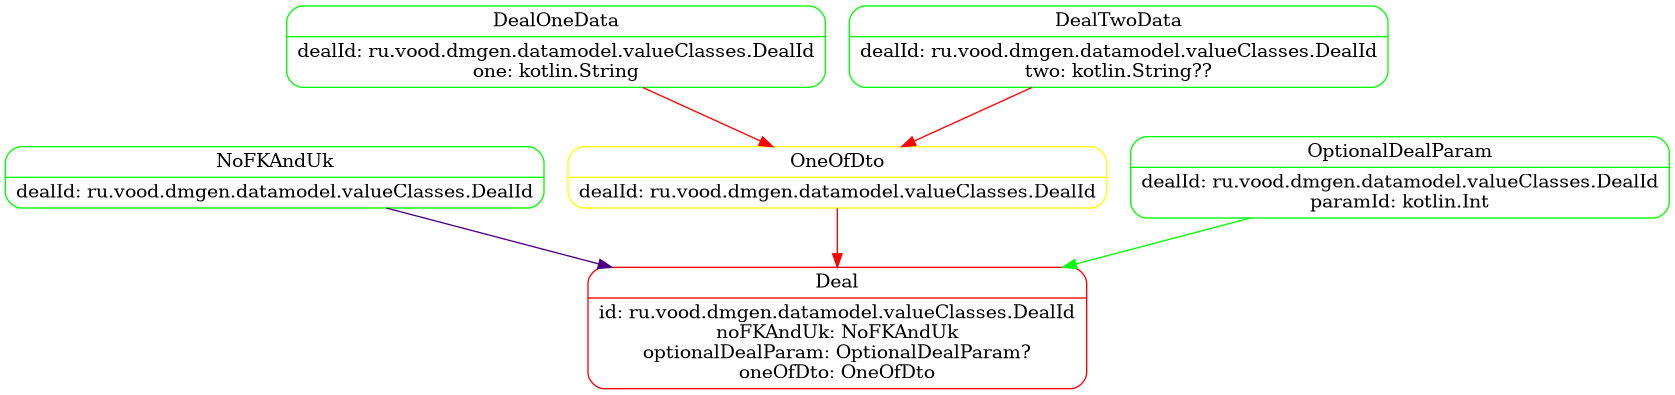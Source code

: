 @startuml
digraph dfd{
	node[shape=record]
Deal [label="{<f0> Deal|<f1> id: ru.vood.dmgen.datamodel.valueClasses.DealId\nnoFKAndUk: NoFKAndUk\noptionalDealParam: OptionalDealParam?\noneOfDto: OneOfDto }" shape=Mrecord color=Red];
DealOneData [label="{<f0> DealOneData|<f1> dealId: ru.vood.dmgen.datamodel.valueClasses.DealId\none: kotlin.String }" shape=Mrecord color=Green];
DealTwoData [label="{<f0> DealTwoData|<f1> dealId: ru.vood.dmgen.datamodel.valueClasses.DealId\ntwo: kotlin.String?? }" shape=Mrecord color=Green];
NoFKAndUk [label="{<f0> NoFKAndUk|<f1> dealId: ru.vood.dmgen.datamodel.valueClasses.DealId }" shape=Mrecord color=Green];
OneOfDto [label="{<f0> OneOfDto|<f1> dealId: ru.vood.dmgen.datamodel.valueClasses.DealId }" shape=Mrecord color=Yellow];
OptionalDealParam [label="{<f0> OptionalDealParam|<f1> dealId: ru.vood.dmgen.datamodel.valueClasses.DealId\nparamId: kotlin.Int }" shape=Mrecord color=Green];

DealOneData -> OneOfDto[ color=Red];
DealTwoData -> OneOfDto[ color=Red];
NoFKAndUk -> Deal[ color=Indigo];
OneOfDto -> Deal[ color=Red];
OptionalDealParam -> Deal[ color=Green];

}
@enduml

